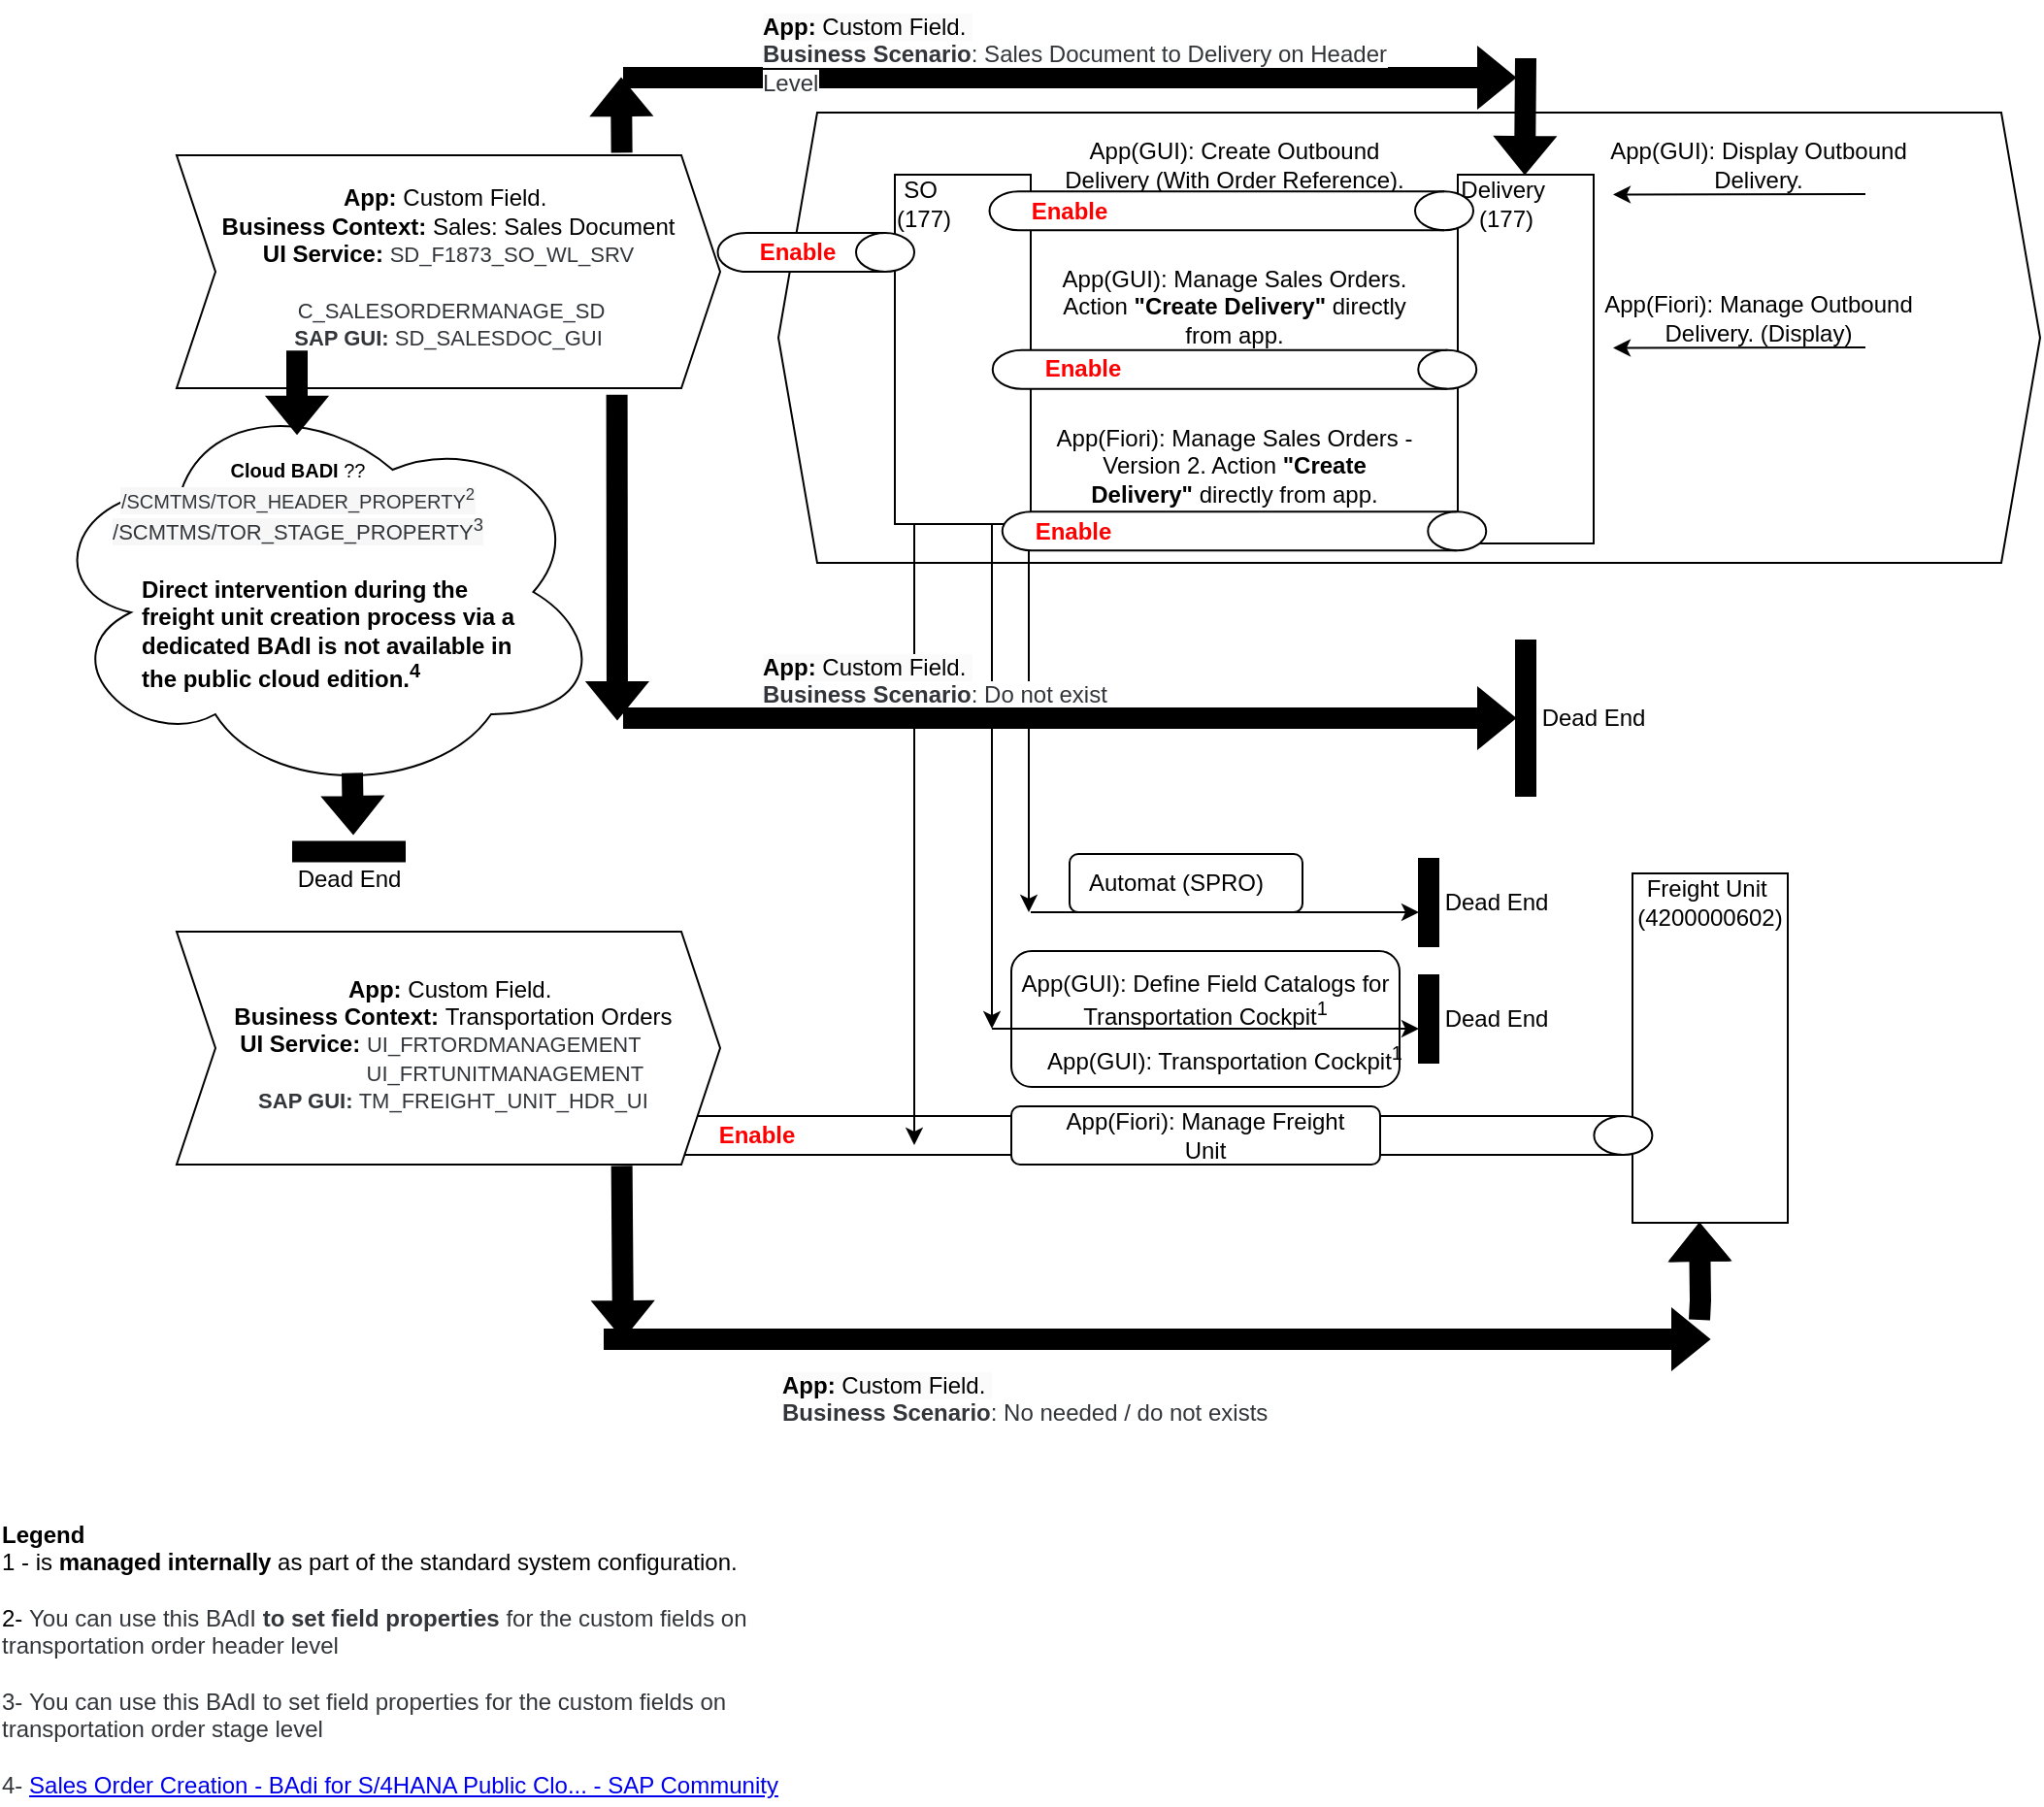 <mxfile version="25.0.3">
  <diagram id="kgpKYQtTHZ0yAKxKKP6v" name="Page-1">
    <mxGraphModel dx="2078" dy="1003" grid="1" gridSize="10" guides="1" tooltips="1" connect="1" arrows="1" fold="1" page="1" pageScale="1" pageWidth="850" pageHeight="1100" math="0" shadow="0">
      <root>
        <mxCell id="0" />
        <mxCell id="1" parent="0" />
        <mxCell id="PvaBhO4NJk3QBFCh-NM1-37" value="" style="rounded=0;whiteSpace=wrap;html=1;" vertex="1" parent="1">
          <mxGeometry x="520" y="500" width="80" height="180" as="geometry" />
        </mxCell>
        <mxCell id="PvaBhO4NJk3QBFCh-NM1-100" value="" style="shape=cylinder3;whiteSpace=wrap;html=1;boundedLbl=1;backgroundOutline=1;size=15;rotation=90;" vertex="1" parent="1">
          <mxGeometry x="257.79" y="372.6" width="20" height="524.82" as="geometry" />
        </mxCell>
        <mxCell id="PvaBhO4NJk3QBFCh-NM1-59" value="" style="rounded=1;whiteSpace=wrap;html=1;" vertex="1" parent="1">
          <mxGeometry x="200" y="620" width="190" height="30" as="geometry" />
        </mxCell>
        <mxCell id="PvaBhO4NJk3QBFCh-NM1-58" value="" style="rounded=1;whiteSpace=wrap;html=1;" vertex="1" parent="1">
          <mxGeometry x="200" y="540" width="200" height="70" as="geometry" />
        </mxCell>
        <mxCell id="PvaBhO4NJk3QBFCh-NM1-57" value="" style="rounded=1;whiteSpace=wrap;html=1;" vertex="1" parent="1">
          <mxGeometry x="230" y="490" width="120" height="30" as="geometry" />
        </mxCell>
        <mxCell id="PvaBhO4NJk3QBFCh-NM1-27" value="" style="shape=step;perimeter=stepPerimeter;whiteSpace=wrap;html=1;fixedSize=1;" vertex="1" parent="1">
          <mxGeometry x="-230" y="130" width="280" height="120" as="geometry" />
        </mxCell>
        <mxCell id="PvaBhO4NJk3QBFCh-NM1-19" value="" style="shape=hexagon;perimeter=hexagonPerimeter2;whiteSpace=wrap;html=1;fixedSize=1;" vertex="1" parent="1">
          <mxGeometry x="80" y="108" width="650" height="232" as="geometry" />
        </mxCell>
        <mxCell id="PvaBhO4NJk3QBFCh-NM1-2" value="" style="rounded=0;whiteSpace=wrap;html=1;" vertex="1" parent="1">
          <mxGeometry x="140" y="140" width="70" height="180" as="geometry" />
        </mxCell>
        <mxCell id="PvaBhO4NJk3QBFCh-NM1-3" value="SO&amp;nbsp;&lt;div&gt;(177)&lt;/div&gt;" style="text;html=1;align=center;verticalAlign=middle;whiteSpace=wrap;rounded=0;" vertex="1" parent="1">
          <mxGeometry x="120" y="140" width="70" height="30" as="geometry" />
        </mxCell>
        <mxCell id="PvaBhO4NJk3QBFCh-NM1-6" value="" style="rounded=0;whiteSpace=wrap;html=1;" vertex="1" parent="1">
          <mxGeometry x="430" y="140" width="70" height="190" as="geometry" />
        </mxCell>
        <mxCell id="PvaBhO4NJk3QBFCh-NM1-7" value="Delivery&amp;nbsp;&lt;div&gt;(177)&lt;/div&gt;" style="text;html=1;align=center;verticalAlign=middle;whiteSpace=wrap;rounded=0;" vertex="1" parent="1">
          <mxGeometry x="420" y="140" width="70" height="30" as="geometry" />
        </mxCell>
        <mxCell id="PvaBhO4NJk3QBFCh-NM1-8" value="App(GUI): Create Outbound Delivery (With Order Reference)." style="text;html=1;align=center;verticalAlign=middle;whiteSpace=wrap;rounded=0;" vertex="1" parent="1">
          <mxGeometry x="220" y="120" width="190" height="30" as="geometry" />
        </mxCell>
        <mxCell id="PvaBhO4NJk3QBFCh-NM1-9" value="App(Fiori): Manage Sales Orders - Version 2. Action &lt;strong&gt;&quot;Create Delivery&quot;&lt;/strong&gt; directly from app." style="text;html=1;align=center;verticalAlign=middle;whiteSpace=wrap;rounded=0;" vertex="1" parent="1">
          <mxGeometry x="220" y="270" width="190" height="40" as="geometry" />
        </mxCell>
        <mxCell id="PvaBhO4NJk3QBFCh-NM1-11" value="" style="endArrow=classic;html=1;rounded=0;entryX=0;entryY=0.5;entryDx=0;entryDy=0;" edge="1" parent="1">
          <mxGeometry width="50" height="50" relative="1" as="geometry">
            <mxPoint x="640" y="150" as="sourcePoint" />
            <mxPoint x="510" y="150.25" as="targetPoint" />
          </mxGeometry>
        </mxCell>
        <mxCell id="PvaBhO4NJk3QBFCh-NM1-12" value="App(GUI): Display Outbound Delivery." style="text;html=1;align=center;verticalAlign=middle;whiteSpace=wrap;rounded=0;" vertex="1" parent="1">
          <mxGeometry x="490" y="120" width="190" height="30" as="geometry" />
        </mxCell>
        <mxCell id="PvaBhO4NJk3QBFCh-NM1-14" value="" style="endArrow=classic;html=1;rounded=0;entryX=0;entryY=0.5;entryDx=0;entryDy=0;" edge="1" parent="1">
          <mxGeometry width="50" height="50" relative="1" as="geometry">
            <mxPoint x="640" y="229" as="sourcePoint" />
            <mxPoint x="510" y="229.25" as="targetPoint" />
          </mxGeometry>
        </mxCell>
        <mxCell id="PvaBhO4NJk3QBFCh-NM1-15" value="App(Fiori): Manage Outbound Delivery. (Display)" style="text;html=1;align=center;verticalAlign=middle;whiteSpace=wrap;rounded=0;" vertex="1" parent="1">
          <mxGeometry x="490" y="199" width="190" height="30" as="geometry" />
        </mxCell>
        <mxCell id="PvaBhO4NJk3QBFCh-NM1-16" value="App(GUI): Manage Sales Orders. Action &lt;strong&gt;&quot;Create Delivery&quot;&lt;/strong&gt; directly from app." style="text;html=1;align=center;verticalAlign=middle;whiteSpace=wrap;rounded=0;" vertex="1" parent="1">
          <mxGeometry x="220" y="188" width="190" height="40" as="geometry" />
        </mxCell>
        <mxCell id="PvaBhO4NJk3QBFCh-NM1-20" value="&lt;b&gt;App:&lt;/b&gt; Custom Field.&amp;nbsp;&lt;div&gt;&lt;b&gt;Business Context:&lt;/b&gt; Sales: Sales Document&lt;/div&gt;&lt;div&gt;&lt;b&gt;UI Service:&lt;/b&gt;&amp;nbsp;&lt;span style=&quot;font-size: 11px; background-color: rgb(255, 255, 255); color: rgb(50, 54, 58); font-family: &amp;quot;72&amp;quot;, &amp;quot;72full&amp;quot;, Arial, Helvetica, sans-serif; text-align: left; white-space-collapse: preserve-breaks;&quot;&gt;SD_F1873_SO_WL_SRV&lt;/span&gt;&lt;/div&gt;&lt;div&gt;&lt;span style=&quot;color: rgb(50, 54, 58); font-family: &amp;quot;72&amp;quot;, &amp;quot;72full&amp;quot;, Arial, Helvetica, sans-serif; text-align: left; white-space-collapse: preserve-breaks; background-color: rgb(255, 255, 255);&quot;&gt;&lt;font style=&quot;font-size: 11px;&quot;&gt;&amp;nbsp; &amp;nbsp; &amp;nbsp; &amp;nbsp; &amp;nbsp; &amp;nbsp; &amp;nbsp; &amp;nbsp; &amp;nbsp; &amp;nbsp; &amp;nbsp; &amp;nbsp; &amp;nbsp; &amp;nbsp; &amp;nbsp; &amp;nbsp;C_SALESORDERMANAGE_SD&lt;/font&gt;&lt;/span&gt;&lt;/div&gt;&lt;div&gt;&lt;span style=&quot;color: rgb(50, 54, 58); font-family: &amp;quot;72&amp;quot;, &amp;quot;72full&amp;quot;, Arial, Helvetica, sans-serif; text-align: left; white-space-collapse: preserve-breaks; background-color: rgb(255, 255, 255);&quot;&gt;&lt;font style=&quot;font-size: 11px;&quot;&gt;&lt;b&gt;SAP GUI: &lt;/b&gt;SD_SALESDOC_GUI&lt;/font&gt;&lt;/span&gt;&lt;/div&gt;" style="text;html=1;align=center;verticalAlign=middle;whiteSpace=wrap;rounded=0;" vertex="1" parent="1">
          <mxGeometry x="-215" y="148" width="250" height="80" as="geometry" />
        </mxCell>
        <mxCell id="PvaBhO4NJk3QBFCh-NM1-21" value="" style="shape=flexArrow;endArrow=classic;html=1;rounded=0;fillColor=#000000;" edge="1" parent="1">
          <mxGeometry width="50" height="50" relative="1" as="geometry">
            <mxPoint y="90" as="sourcePoint" />
            <mxPoint x="460" y="90" as="targetPoint" />
          </mxGeometry>
        </mxCell>
        <mxCell id="PvaBhO4NJk3QBFCh-NM1-22" value="&lt;div&gt;&lt;span style=&quot;color: rgb(50, 54, 58); font-family: &amp;quot;72&amp;quot;, &amp;quot;72full&amp;quot;, Arial, Helvetica, sans-serif; font-style: normal; font-variant-ligatures: normal; font-variant-caps: normal; letter-spacing: normal; orphans: 2; text-align: left; text-indent: 0px; text-transform: none; widows: 2; word-spacing: 0px; -webkit-text-stroke-width: 0px; white-space: pre-line; background-color: rgb(255, 255, 255); text-decoration-thickness: initial; text-decoration-style: initial; text-decoration-color: initial; float: none; display: inline !important;&quot;&gt;&lt;font style=&quot;font-size: 12px;&quot;&gt;&lt;b style=&quot;color: rgb(0, 0, 0); font-family: Helvetica; text-align: center; white-space-collapse: collapse; background-color: rgb(251, 251, 251);&quot;&gt;App:&lt;/b&gt;&lt;span style=&quot;color: rgb(0, 0, 0); font-family: Helvetica; text-align: center; white-space-collapse: collapse; background-color: rgb(251, 251, 251);&quot;&gt;&amp;nbsp;Custom Field.&amp;nbsp;&lt;/span&gt;&lt;b&gt;&lt;/b&gt;&lt;/font&gt;&lt;/span&gt;&lt;/div&gt;&lt;span style=&quot;color: rgb(50, 54, 58); font-family: &amp;quot;72&amp;quot;, &amp;quot;72full&amp;quot;, Arial, Helvetica, sans-serif; font-style: normal; font-variant-ligatures: normal; font-variant-caps: normal; letter-spacing: normal; orphans: 2; text-align: left; text-indent: 0px; text-transform: none; widows: 2; word-spacing: 0px; -webkit-text-stroke-width: 0px; white-space: pre-line; background-color: rgb(255, 255, 255); text-decoration-thickness: initial; text-decoration-style: initial; text-decoration-color: initial; float: none; display: inline !important;&quot;&gt;&lt;font style=&quot;font-size: 12px;&quot;&gt;&lt;b style=&quot;&quot;&gt;Business Scenario&lt;/b&gt;: Sales Document to Delivery on Header Level&lt;/font&gt;&lt;/span&gt;" style="text;whiteSpace=wrap;html=1;" vertex="1" parent="1">
          <mxGeometry x="70" y="50" width="350" height="50" as="geometry" />
        </mxCell>
        <mxCell id="PvaBhO4NJk3QBFCh-NM1-26" value="" style="shape=cylinder3;whiteSpace=wrap;html=1;boundedLbl=1;backgroundOutline=1;size=15;rotation=90;" vertex="1" parent="1">
          <mxGeometry x="89.38" y="129.38" width="20" height="101.25" as="geometry" />
        </mxCell>
        <mxCell id="PvaBhO4NJk3QBFCh-NM1-32" value="" style="shape=flexArrow;endArrow=classic;html=1;rounded=0;exitX=0.819;exitY=-0.011;exitDx=0;exitDy=0;exitPerimeter=0;fillColor=#000000;" edge="1" parent="1" source="PvaBhO4NJk3QBFCh-NM1-27">
          <mxGeometry width="50" height="50" relative="1" as="geometry">
            <mxPoint x="-1" y="120" as="sourcePoint" />
            <mxPoint x="-1" y="90" as="targetPoint" />
          </mxGeometry>
        </mxCell>
        <mxCell id="PvaBhO4NJk3QBFCh-NM1-35" value="" style="shape=flexArrow;endArrow=classic;html=1;rounded=0;fillColor=#000000;" edge="1" parent="1">
          <mxGeometry width="50" height="50" relative="1" as="geometry">
            <mxPoint x="465" y="80" as="sourcePoint" />
            <mxPoint x="464.5" y="140" as="targetPoint" />
          </mxGeometry>
        </mxCell>
        <mxCell id="PvaBhO4NJk3QBFCh-NM1-36" value="&lt;font color=&quot;#ff0000&quot;&gt;&lt;b&gt;Enable&lt;/b&gt;&lt;/font&gt;" style="text;html=1;align=center;verticalAlign=middle;whiteSpace=wrap;rounded=0;" vertex="1" parent="1">
          <mxGeometry x="50" y="170" width="80" height="20" as="geometry" />
        </mxCell>
        <mxCell id="PvaBhO4NJk3QBFCh-NM1-38" value="Freight Unit&amp;nbsp;&lt;div&gt;(4200000602)&lt;/div&gt;" style="text;html=1;align=center;verticalAlign=middle;whiteSpace=wrap;rounded=0;" vertex="1" parent="1">
          <mxGeometry x="520" y="500" width="80" height="30" as="geometry" />
        </mxCell>
        <mxCell id="PvaBhO4NJk3QBFCh-NM1-39" value="" style="endArrow=classic;html=1;rounded=0;" edge="1" parent="1">
          <mxGeometry width="50" height="50" relative="1" as="geometry">
            <mxPoint x="209" y="320" as="sourcePoint" />
            <mxPoint x="209" y="520" as="targetPoint" />
          </mxGeometry>
        </mxCell>
        <mxCell id="PvaBhO4NJk3QBFCh-NM1-40" value="" style="endArrow=classic;html=1;rounded=0;" edge="1" parent="1">
          <mxGeometry width="50" height="50" relative="1" as="geometry">
            <mxPoint x="210" y="520" as="sourcePoint" />
            <mxPoint x="410" y="520" as="targetPoint" />
          </mxGeometry>
        </mxCell>
        <mxCell id="PvaBhO4NJk3QBFCh-NM1-42" value="Automat (SPRO)" style="text;html=1;align=center;verticalAlign=middle;whiteSpace=wrap;rounded=0;horizontal=1;" vertex="1" parent="1">
          <mxGeometry x="230" y="490" width="110" height="30" as="geometry" />
        </mxCell>
        <mxCell id="PvaBhO4NJk3QBFCh-NM1-43" value="" style="endArrow=classic;html=1;rounded=0;" edge="1" parent="1">
          <mxGeometry width="50" height="50" relative="1" as="geometry">
            <mxPoint x="190" y="320" as="sourcePoint" />
            <mxPoint x="190" y="580" as="targetPoint" />
          </mxGeometry>
        </mxCell>
        <mxCell id="PvaBhO4NJk3QBFCh-NM1-45" value="" style="endArrow=classic;html=1;rounded=0;" edge="1" parent="1">
          <mxGeometry width="50" height="50" relative="1" as="geometry">
            <mxPoint x="190" y="580" as="sourcePoint" />
            <mxPoint x="410" y="580" as="targetPoint" />
          </mxGeometry>
        </mxCell>
        <mxCell id="PvaBhO4NJk3QBFCh-NM1-46" value="App(GUI): Transportation Cockpit&lt;sup&gt;1&lt;/sup&gt;" style="text;html=1;align=center;verticalAlign=middle;whiteSpace=wrap;rounded=0;horizontal=0;rotation=90;" vertex="1" parent="1">
          <mxGeometry x="290" y="490" width="40" height="210" as="geometry" />
        </mxCell>
        <mxCell id="PvaBhO4NJk3QBFCh-NM1-47" value="&lt;div style=&quot;text-align: left;&quot;&gt;&lt;b style=&quot;background-color: initial;&quot;&gt;Legend&lt;/b&gt;&lt;/div&gt;&lt;div style=&quot;text-align: left;&quot;&gt;1 -&amp;nbsp;is &lt;b&gt;managed internally&lt;/b&gt; as part of the standard system configuration.&lt;/div&gt;&lt;div style=&quot;text-align: left;&quot;&gt;&lt;br&gt;&lt;/div&gt;&lt;div style=&quot;text-align: left;&quot;&gt;&lt;font style=&quot;font-size: 12px;&quot;&gt;2-&amp;nbsp;&lt;span style=&quot;background-color: rgb(255, 255, 255); color: rgb(50, 54, 58); font-family: &amp;quot;72&amp;quot;, &amp;quot;72full&amp;quot;, Arial, Helvetica, sans-serif;&quot;&gt;You can use this BAdI &lt;b&gt;to set field properties&lt;/b&gt; for the custom fields on transportation order header level&lt;/span&gt;&lt;/font&gt;&lt;/div&gt;&lt;div style=&quot;text-align: left;&quot;&gt;&lt;font style=&quot;font-size: 12px;&quot;&gt;&lt;span style=&quot;background-color: rgb(255, 255, 255); color: rgb(50, 54, 58); font-family: &amp;quot;72&amp;quot;, &amp;quot;72full&amp;quot;, Arial, Helvetica, sans-serif;&quot;&gt;&lt;br&gt;&lt;/span&gt;&lt;/font&gt;&lt;/div&gt;&lt;div style=&quot;text-align: left;&quot;&gt;&lt;font style=&quot;font-size: 12px;&quot;&gt;&lt;span style=&quot;background-color: rgb(255, 255, 255); color: rgb(50, 54, 58); font-family: &amp;quot;72&amp;quot;, &amp;quot;72full&amp;quot;, Arial, Helvetica, sans-serif;&quot;&gt;3-&amp;nbsp;&lt;/span&gt;&lt;/font&gt;&lt;span style=&quot;background-color: rgb(255, 255, 255); color: rgb(50, 54, 58); font-family: &amp;quot;72&amp;quot;, &amp;quot;72full&amp;quot;, Arial, Helvetica, sans-serif;&quot;&gt;&lt;font style=&quot;font-size: 12px;&quot;&gt;You can use this BAdI to set field properties for the custom fields on transportation order stage level&lt;/font&gt;&lt;/span&gt;&lt;/div&gt;&lt;div style=&quot;text-align: left;&quot;&gt;&lt;span style=&quot;background-color: rgb(255, 255, 255); color: rgb(50, 54, 58); font-family: &amp;quot;72&amp;quot;, &amp;quot;72full&amp;quot;, Arial, Helvetica, sans-serif;&quot;&gt;&lt;font style=&quot;font-size: 12px;&quot;&gt;&lt;br&gt;&lt;/font&gt;&lt;/span&gt;&lt;/div&gt;&lt;div style=&quot;text-align: left;&quot;&gt;&lt;span style=&quot;background-color: rgb(255, 255, 255); color: rgb(50, 54, 58); font-family: &amp;quot;72&amp;quot;, &amp;quot;72full&amp;quot;, Arial, Helvetica, sans-serif;&quot;&gt;&lt;font style=&quot;font-size: 12px;&quot;&gt;4-&amp;nbsp;&lt;/font&gt;&lt;/span&gt;&lt;a style=&quot;background-color: initial; text-align: center;&quot; href=&quot;https://community.sap.com/t5/application-development-discussions/sales-order-creation-badi-for-s-4hana-public-cloud/m-p/13599207&quot;&gt;Sales Order Creation - BAdi for S/4HANA Public Clo... - SAP Community&lt;/a&gt;&lt;/div&gt;" style="text;html=1;align=center;verticalAlign=middle;whiteSpace=wrap;rounded=0;" vertex="1" parent="1">
          <mxGeometry x="-320.62" y="830" width="410" height="150" as="geometry" />
        </mxCell>
        <mxCell id="PvaBhO4NJk3QBFCh-NM1-48" value="App(GUI): Define Field Catalogs for Transportation Cockpit&lt;sup&gt;1&lt;/sup&gt;" style="text;html=1;align=center;verticalAlign=middle;whiteSpace=wrap;rounded=0;horizontal=0;rotation=90;" vertex="1" parent="1">
          <mxGeometry x="280" y="460" width="40" height="210" as="geometry" />
        </mxCell>
        <mxCell id="PvaBhO4NJk3QBFCh-NM1-54" value="" style="endArrow=classic;html=1;rounded=0;" edge="1" parent="1">
          <mxGeometry width="50" height="50" relative="1" as="geometry">
            <mxPoint x="150" y="320" as="sourcePoint" />
            <mxPoint x="150" y="640" as="targetPoint" />
          </mxGeometry>
        </mxCell>
        <mxCell id="PvaBhO4NJk3QBFCh-NM1-60" value="App(Fiori): Manage Freight Unit" style="text;html=1;align=center;verticalAlign=middle;whiteSpace=wrap;rounded=0;" vertex="1" parent="1">
          <mxGeometry x="220" y="620" width="160" height="30" as="geometry" />
        </mxCell>
        <mxCell id="PvaBhO4NJk3QBFCh-NM1-63" value="" style="shape=flexArrow;endArrow=classic;html=1;rounded=0;fillColor=#000000;exitX=0.819;exitY=1.006;exitDx=0;exitDy=0;exitPerimeter=0;" edge="1" parent="1" source="PvaBhO4NJk3QBFCh-NM1-66">
          <mxGeometry width="50" height="50" relative="1" as="geometry">
            <mxPoint y="660" as="sourcePoint" />
            <mxPoint y="740" as="targetPoint" />
          </mxGeometry>
        </mxCell>
        <mxCell id="PvaBhO4NJk3QBFCh-NM1-64" value="" style="shape=flexArrow;endArrow=classic;html=1;rounded=0;fillColor=#000000;" edge="1" parent="1">
          <mxGeometry width="50" height="50" relative="1" as="geometry">
            <mxPoint x="-10" y="740" as="sourcePoint" />
            <mxPoint x="560" y="740" as="targetPoint" />
          </mxGeometry>
        </mxCell>
        <mxCell id="PvaBhO4NJk3QBFCh-NM1-65" value="" style="shape=flexArrow;endArrow=classic;html=1;rounded=0;fillColor=#000000;" edge="1" parent="1">
          <mxGeometry width="50" height="50" relative="1" as="geometry">
            <mxPoint x="554.5" y="730" as="sourcePoint" />
            <mxPoint x="554.5" y="680" as="targetPoint" />
            <Array as="points">
              <mxPoint x="555" y="720" />
            </Array>
          </mxGeometry>
        </mxCell>
        <mxCell id="PvaBhO4NJk3QBFCh-NM1-66" value="" style="shape=step;perimeter=stepPerimeter;whiteSpace=wrap;html=1;fixedSize=1;" vertex="1" parent="1">
          <mxGeometry x="-230" y="530" width="280" height="120" as="geometry" />
        </mxCell>
        <mxCell id="PvaBhO4NJk3QBFCh-NM1-67" value="&lt;b&gt;App:&lt;/b&gt; Custom Field.&amp;nbsp;&lt;div&gt;&lt;b&gt;Business Context:&lt;/b&gt;&amp;nbsp;Transportation Orders&lt;/div&gt;&lt;div&gt;&lt;b&gt;&amp;nbsp; &amp;nbsp; UI Service:&lt;/b&gt;&amp;nbsp;&lt;span style=&quot;white-space-collapse: preserve-breaks; color: rgb(50, 54, 58); font-family: &amp;quot;72&amp;quot;, &amp;quot;72full&amp;quot;, Arial, Helvetica, sans-serif; text-align: left; background-color: rgb(255, 255, 255);&quot;&gt;&lt;font style=&quot;font-size: 11px;&quot;&gt;UI_FRTORDMANAGEMENT&lt;/font&gt;&lt;/span&gt;&lt;span style=&quot;white-space-collapse: preserve-breaks; color: rgb(50, 54, 58); font-family: &amp;quot;72&amp;quot;, &amp;quot;72full&amp;quot;, Arial, Helvetica, sans-serif; text-align: left; background-color: rgb(255, 255, 255);&quot;&gt;&lt;font style=&quot;font-size: 11px;&quot;&gt;&amp;nbsp;&lt;/font&gt;&amp;nbsp; &amp;nbsp; &amp;nbsp; &amp;nbsp; &amp;nbsp; &amp;nbsp; &amp;nbsp; &amp;nbsp; &amp;nbsp; &amp;nbsp; &amp;nbsp; &amp;nbsp;&amp;nbsp;&lt;/span&gt;&lt;span style=&quot;white-space-collapse: preserve-breaks; background-color: rgb(255, 255, 255); color: rgb(50, 54, 58); font-family: &amp;quot;72&amp;quot;, &amp;quot;72full&amp;quot;, Arial, Helvetica, sans-serif; text-align: left;&quot;&gt;&lt;font style=&quot;font-size: 11px;&quot;&gt;UI_FRTUNITMANAGEMENT&lt;/font&gt;&lt;/span&gt;&lt;/div&gt;&lt;div&gt;&lt;span style=&quot;color: rgb(50, 54, 58); font-family: &amp;quot;72&amp;quot;, &amp;quot;72full&amp;quot;, Arial, Helvetica, sans-serif; text-align: left; white-space-collapse: preserve-breaks; background-color: rgb(255, 255, 255);&quot;&gt;&lt;font style=&quot;font-size: 11px;&quot;&gt;&lt;b&gt;SAP GUI:&amp;nbsp;&lt;/b&gt;&lt;/font&gt;&lt;/span&gt;&lt;span style=&quot;background-color: rgb(255, 255, 255); color: rgb(50, 54, 58); font-family: &amp;quot;72&amp;quot;, &amp;quot;72full&amp;quot;, Arial, Helvetica, sans-serif; text-align: left; white-space-collapse: preserve-breaks;&quot;&gt;&lt;font style=&quot;font-size: 11px;&quot;&gt;TM_FREIGHT_UNIT_HDR_UI&lt;/font&gt;&lt;/span&gt;&lt;/div&gt;" style="text;html=1;align=center;verticalAlign=middle;whiteSpace=wrap;rounded=0;" vertex="1" parent="1">
          <mxGeometry x="-215" y="548" width="255" height="80" as="geometry" />
        </mxCell>
        <mxCell id="PvaBhO4NJk3QBFCh-NM1-68" value="&lt;div&gt;&lt;span style=&quot;color: rgb(50, 54, 58); font-family: &amp;quot;72&amp;quot;, &amp;quot;72full&amp;quot;, Arial, Helvetica, sans-serif; font-style: normal; font-variant-ligatures: normal; font-variant-caps: normal; letter-spacing: normal; orphans: 2; text-align: left; text-indent: 0px; text-transform: none; widows: 2; word-spacing: 0px; -webkit-text-stroke-width: 0px; white-space: pre-line; background-color: rgb(255, 255, 255); text-decoration-thickness: initial; text-decoration-style: initial; text-decoration-color: initial; float: none; display: inline !important;&quot;&gt;&lt;font style=&quot;font-size: 12px;&quot;&gt;&lt;b style=&quot;color: rgb(0, 0, 0); font-family: Helvetica; text-align: center; white-space-collapse: collapse; background-color: rgb(251, 251, 251);&quot;&gt;App:&lt;/b&gt;&lt;span style=&quot;color: rgb(0, 0, 0); font-family: Helvetica; text-align: center; white-space-collapse: collapse; background-color: rgb(251, 251, 251);&quot;&gt;&amp;nbsp;Custom Field.&amp;nbsp;&lt;/span&gt;&lt;b&gt;&lt;/b&gt;&lt;/font&gt;&lt;/span&gt;&lt;/div&gt;&lt;span style=&quot;color: rgb(50, 54, 58); font-family: &amp;quot;72&amp;quot;, &amp;quot;72full&amp;quot;, Arial, Helvetica, sans-serif; font-style: normal; font-variant-ligatures: normal; font-variant-caps: normal; letter-spacing: normal; orphans: 2; text-align: left; text-indent: 0px; text-transform: none; widows: 2; word-spacing: 0px; -webkit-text-stroke-width: 0px; white-space: pre-line; background-color: rgb(255, 255, 255); text-decoration-thickness: initial; text-decoration-style: initial; text-decoration-color: initial; float: none; display: inline !important;&quot;&gt;&lt;font style=&quot;font-size: 12px;&quot;&gt;&lt;b style=&quot;&quot;&gt;Business Scenario&lt;/b&gt;: No needed / do not exists&lt;/font&gt;&lt;/span&gt;" style="text;whiteSpace=wrap;html=1;" vertex="1" parent="1">
          <mxGeometry x="80" y="750" width="350" height="50" as="geometry" />
        </mxCell>
        <mxCell id="PvaBhO4NJk3QBFCh-NM1-70" value="" style="shape=flexArrow;endArrow=classic;html=1;rounded=0;fillColor=#000000;exitX=0.81;exitY=1.028;exitDx=0;exitDy=0;exitPerimeter=0;" edge="1" parent="1" source="PvaBhO4NJk3QBFCh-NM1-27">
          <mxGeometry width="50" height="50" relative="1" as="geometry">
            <mxPoint x="-1" y="390" as="sourcePoint" />
            <mxPoint x="-3" y="421" as="targetPoint" />
          </mxGeometry>
        </mxCell>
        <mxCell id="PvaBhO4NJk3QBFCh-NM1-73" value="" style="shape=flexArrow;endArrow=classic;html=1;rounded=0;fillColor=#000000;" edge="1" parent="1" source="PvaBhO4NJk3QBFCh-NM1-76">
          <mxGeometry width="50" height="50" relative="1" as="geometry">
            <mxPoint y="420" as="sourcePoint" />
            <mxPoint x="460" y="420" as="targetPoint" />
          </mxGeometry>
        </mxCell>
        <mxCell id="PvaBhO4NJk3QBFCh-NM1-74" value="&lt;div&gt;&lt;span style=&quot;color: rgb(50, 54, 58); font-family: &amp;quot;72&amp;quot;, &amp;quot;72full&amp;quot;, Arial, Helvetica, sans-serif; font-style: normal; font-variant-ligatures: normal; font-variant-caps: normal; letter-spacing: normal; orphans: 2; text-align: left; text-indent: 0px; text-transform: none; widows: 2; word-spacing: 0px; -webkit-text-stroke-width: 0px; white-space: pre-line; background-color: rgb(255, 255, 255); text-decoration-thickness: initial; text-decoration-style: initial; text-decoration-color: initial; float: none; display: inline !important;&quot;&gt;&lt;font style=&quot;font-size: 12px;&quot;&gt;&lt;b style=&quot;color: rgb(0, 0, 0); font-family: Helvetica; text-align: center; white-space-collapse: collapse; background-color: rgb(251, 251, 251);&quot;&gt;App:&lt;/b&gt;&lt;span style=&quot;color: rgb(0, 0, 0); font-family: Helvetica; text-align: center; white-space-collapse: collapse; background-color: rgb(251, 251, 251);&quot;&gt;&amp;nbsp;Custom Field.&amp;nbsp;&lt;/span&gt;&lt;b&gt;&lt;/b&gt;&lt;/font&gt;&lt;/span&gt;&lt;/div&gt;&lt;span style=&quot;color: rgb(50, 54, 58); font-family: &amp;quot;72&amp;quot;, &amp;quot;72full&amp;quot;, Arial, Helvetica, sans-serif; font-style: normal; font-variant-ligatures: normal; font-variant-caps: normal; letter-spacing: normal; orphans: 2; text-align: left; text-indent: 0px; text-transform: none; widows: 2; word-spacing: 0px; -webkit-text-stroke-width: 0px; white-space: pre-line; background-color: rgb(255, 255, 255); text-decoration-thickness: initial; text-decoration-style: initial; text-decoration-color: initial; float: none; display: inline !important;&quot;&gt;&lt;font style=&quot;font-size: 12px;&quot;&gt;&lt;b style=&quot;&quot;&gt;Business Scenario&lt;/b&gt;: Do not exist&lt;/font&gt;&lt;/span&gt;" style="text;whiteSpace=wrap;html=1;" vertex="1" parent="1">
          <mxGeometry x="70" y="380" width="350" height="50" as="geometry" />
        </mxCell>
        <mxCell id="PvaBhO4NJk3QBFCh-NM1-77" value="" style="shape=flexArrow;endArrow=classic;html=1;rounded=0;fillColor=#000000;" edge="1" parent="1" target="PvaBhO4NJk3QBFCh-NM1-76">
          <mxGeometry width="50" height="50" relative="1" as="geometry">
            <mxPoint y="420" as="sourcePoint" />
            <mxPoint x="460" y="420" as="targetPoint" />
          </mxGeometry>
        </mxCell>
        <mxCell id="PvaBhO4NJk3QBFCh-NM1-76" value="" style="rounded=0;whiteSpace=wrap;html=1;fillColor=#000000;" vertex="1" parent="1">
          <mxGeometry x="460" y="380" width="10" height="80" as="geometry" />
        </mxCell>
        <mxCell id="PvaBhO4NJk3QBFCh-NM1-78" value="Dead End" style="text;html=1;align=center;verticalAlign=middle;whiteSpace=wrap;rounded=0;" vertex="1" parent="1">
          <mxGeometry x="460" y="405" width="80" height="30" as="geometry" />
        </mxCell>
        <mxCell id="PvaBhO4NJk3QBFCh-NM1-79" value="" style="ellipse;shape=cloud;whiteSpace=wrap;html=1;" vertex="1" parent="1">
          <mxGeometry x="-300" y="250" width="290" height="210" as="geometry" />
        </mxCell>
        <mxCell id="PvaBhO4NJk3QBFCh-NM1-82" value="&lt;font style=&quot;font-size: 10px;&quot;&gt;&amp;nbsp;&lt;b style=&quot;&quot;&gt;Cloud BADI&lt;/b&gt; ??&lt;font style=&quot;&quot;&gt;&amp;nbsp;&lt;/font&gt;&lt;/font&gt;&lt;div&gt;&lt;span style=&quot;color: rgb(50, 54, 58); font-family: &amp;quot;72&amp;quot;, &amp;quot;72full&amp;quot;, Arial, Helvetica, sans-serif; text-align: left; white-space-collapse: preserve-breaks; background-color: rgb(247, 247, 247);&quot;&gt;&lt;font style=&quot;font-size: 10px;&quot;&gt;/SCMTMS/TOR_HEADER_PROPERTY&lt;sup style=&quot;&quot;&gt;2&lt;/sup&gt;&lt;/font&gt;&lt;/span&gt;&lt;/div&gt;&lt;div&gt;&lt;span style=&quot;color: rgb(50, 54, 58); font-family: &amp;quot;72&amp;quot;, &amp;quot;72full&amp;quot;, Arial, Helvetica, sans-serif; text-align: left; white-space-collapse: preserve-breaks; background-color: rgb(247, 247, 247);&quot;&gt;&lt;font style=&quot;font-size: 11px;&quot;&gt;/SCMTMS/TOR_STAGE_PROPERTY&lt;sup&gt;3&lt;/sup&gt;&lt;/font&gt;&lt;/span&gt;&lt;span style=&quot;color: rgb(50, 54, 58); font-family: &amp;quot;72&amp;quot;, &amp;quot;72full&amp;quot;, Arial, Helvetica, sans-serif; text-align: left; white-space-collapse: preserve-breaks; background-color: rgb(247, 247, 247);&quot;&gt;&lt;font style=&quot;font-size: 10px;&quot;&gt;&lt;sup style=&quot;&quot;&gt;&lt;/sup&gt;&lt;/font&gt;&lt;/span&gt;&lt;/div&gt;" style="text;html=1;align=center;verticalAlign=middle;whiteSpace=wrap;rounded=0;" vertex="1" parent="1">
          <mxGeometry x="-280" y="270" width="225" height="75.01" as="geometry" />
        </mxCell>
        <mxCell id="PvaBhO4NJk3QBFCh-NM1-87" value="" style="shape=flexArrow;endArrow=classic;html=1;rounded=0;fillColor=#000000;" edge="1" parent="1" source="PvaBhO4NJk3QBFCh-NM1-88">
          <mxGeometry width="50" height="50" relative="1" as="geometry">
            <mxPoint x="-50" y="505" as="sourcePoint" />
            <mxPoint x="410" y="505" as="targetPoint" />
          </mxGeometry>
        </mxCell>
        <mxCell id="PvaBhO4NJk3QBFCh-NM1-88" value="" style="rounded=0;whiteSpace=wrap;html=1;fillColor=#000000;" vertex="1" parent="1">
          <mxGeometry x="410" y="492.5" width="10" height="45" as="geometry" />
        </mxCell>
        <mxCell id="PvaBhO4NJk3QBFCh-NM1-89" value="Dead End" style="text;html=1;align=center;verticalAlign=middle;whiteSpace=wrap;rounded=0;" vertex="1" parent="1">
          <mxGeometry x="410" y="500" width="80" height="30" as="geometry" />
        </mxCell>
        <mxCell id="PvaBhO4NJk3QBFCh-NM1-90" value="" style="shape=flexArrow;endArrow=classic;html=1;rounded=0;fillColor=#000000;" edge="1" parent="1" source="PvaBhO4NJk3QBFCh-NM1-91">
          <mxGeometry width="50" height="50" relative="1" as="geometry">
            <mxPoint x="-50" y="565" as="sourcePoint" />
            <mxPoint x="410" y="565" as="targetPoint" />
          </mxGeometry>
        </mxCell>
        <mxCell id="PvaBhO4NJk3QBFCh-NM1-91" value="" style="rounded=0;whiteSpace=wrap;html=1;fillColor=#000000;" vertex="1" parent="1">
          <mxGeometry x="410" y="552.5" width="10" height="45" as="geometry" />
        </mxCell>
        <mxCell id="PvaBhO4NJk3QBFCh-NM1-92" value="Dead End" style="text;html=1;align=center;verticalAlign=middle;whiteSpace=wrap;rounded=0;" vertex="1" parent="1">
          <mxGeometry x="410" y="560" width="80" height="30" as="geometry" />
        </mxCell>
        <mxCell id="PvaBhO4NJk3QBFCh-NM1-93" value="" style="shape=cylinder3;whiteSpace=wrap;html=1;boundedLbl=1;backgroundOutline=1;size=15;rotation=90;" vertex="1" parent="1">
          <mxGeometry x="303.38" y="34" width="20" height="249.25" as="geometry" />
        </mxCell>
        <mxCell id="PvaBhO4NJk3QBFCh-NM1-94" value="&lt;font color=&quot;#ff0000&quot;&gt;&lt;b&gt;Enable&lt;/b&gt;&lt;/font&gt;" style="text;html=1;align=center;verticalAlign=middle;whiteSpace=wrap;rounded=0;" vertex="1" parent="1">
          <mxGeometry x="190" y="148.62" width="80" height="20" as="geometry" />
        </mxCell>
        <mxCell id="PvaBhO4NJk3QBFCh-NM1-96" value="" style="shape=cylinder3;whiteSpace=wrap;html=1;boundedLbl=1;backgroundOutline=1;size=15;rotation=90;" vertex="1" parent="1">
          <mxGeometry x="305" y="115.74" width="20" height="249.25" as="geometry" />
        </mxCell>
        <mxCell id="PvaBhO4NJk3QBFCh-NM1-97" value="&lt;font color=&quot;#ff0000&quot;&gt;&lt;b&gt;Enable&lt;/b&gt;&lt;/font&gt;" style="text;html=1;align=center;verticalAlign=middle;whiteSpace=wrap;rounded=0;" vertex="1" parent="1">
          <mxGeometry x="196.62" y="230.37" width="80" height="20" as="geometry" />
        </mxCell>
        <mxCell id="PvaBhO4NJk3QBFCh-NM1-98" value="" style="shape=cylinder3;whiteSpace=wrap;html=1;boundedLbl=1;backgroundOutline=1;size=15;rotation=90;" vertex="1" parent="1">
          <mxGeometry x="310" y="198.99" width="20" height="249.25" as="geometry" />
        </mxCell>
        <mxCell id="PvaBhO4NJk3QBFCh-NM1-99" value="&lt;font color=&quot;#ff0000&quot;&gt;&lt;b&gt;Enable&lt;/b&gt;&lt;/font&gt;" style="text;html=1;align=center;verticalAlign=middle;whiteSpace=wrap;rounded=0;" vertex="1" parent="1">
          <mxGeometry x="191.62" y="313.62" width="80" height="20" as="geometry" />
        </mxCell>
        <mxCell id="PvaBhO4NJk3QBFCh-NM1-101" value="&lt;font color=&quot;#ff0000&quot;&gt;&lt;b&gt;Enable&lt;/b&gt;&lt;/font&gt;" style="text;html=1;align=center;verticalAlign=middle;whiteSpace=wrap;rounded=0;" vertex="1" parent="1">
          <mxGeometry x="29.38" y="625.01" width="80" height="20" as="geometry" />
        </mxCell>
        <mxCell id="PvaBhO4NJk3QBFCh-NM1-102" value="&lt;b&gt;Direct intervention during the freight unit creation process via a dedicated BAdI is not available in the public cloud edition.&lt;sup&gt;4&lt;/sup&gt;&lt;/b&gt;" style="text;whiteSpace=wrap;html=1;" vertex="1" parent="1">
          <mxGeometry x="-250" y="340" width="205" height="70" as="geometry" />
        </mxCell>
        <mxCell id="PvaBhO4NJk3QBFCh-NM1-105" value="Dead End" style="text;html=1;align=center;verticalAlign=middle;whiteSpace=wrap;rounded=0;" vertex="1" parent="1">
          <mxGeometry x="-181.25" y="487.5" width="80" height="30" as="geometry" />
        </mxCell>
        <mxCell id="PvaBhO4NJk3QBFCh-NM1-113" value="" style="shape=flexArrow;endArrow=classic;html=1;rounded=0;fillColor=#000000;" edge="1" parent="1">
          <mxGeometry width="50" height="50" relative="1" as="geometry">
            <mxPoint x="-139.5" y="448.24" as="sourcePoint" />
            <mxPoint x="-139" y="480" as="targetPoint" />
          </mxGeometry>
        </mxCell>
        <mxCell id="PvaBhO4NJk3QBFCh-NM1-104" value="" style="rounded=0;whiteSpace=wrap;html=1;fillColor=#000000;rotation=90;" vertex="1" parent="1">
          <mxGeometry x="-146.25" y="460" width="10" height="57.5" as="geometry" />
        </mxCell>
        <mxCell id="PvaBhO4NJk3QBFCh-NM1-114" value="" style="shape=flexArrow;endArrow=classic;html=1;rounded=0;fillColor=#000000;" edge="1" parent="1">
          <mxGeometry width="50" height="50" relative="1" as="geometry">
            <mxPoint x="-168" y="230.63" as="sourcePoint" />
            <mxPoint x="-168" y="273.88" as="targetPoint" />
          </mxGeometry>
        </mxCell>
      </root>
    </mxGraphModel>
  </diagram>
</mxfile>
